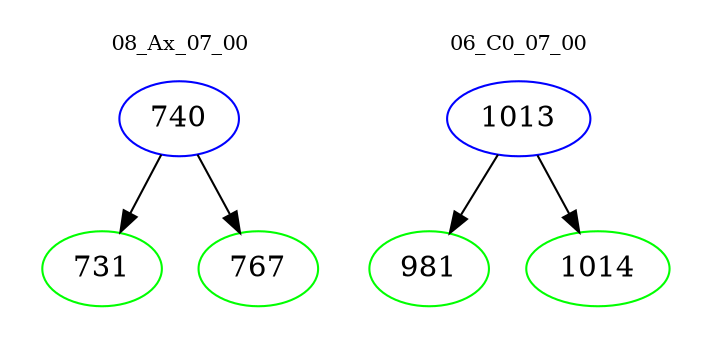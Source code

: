digraph{
subgraph cluster_0 {
color = white
label = "08_Ax_07_00";
fontsize=10;
T0_740 [label="740", color="blue"]
T0_740 -> T0_731 [color="black"]
T0_731 [label="731", color="green"]
T0_740 -> T0_767 [color="black"]
T0_767 [label="767", color="green"]
}
subgraph cluster_1 {
color = white
label = "06_C0_07_00";
fontsize=10;
T1_1013 [label="1013", color="blue"]
T1_1013 -> T1_981 [color="black"]
T1_981 [label="981", color="green"]
T1_1013 -> T1_1014 [color="black"]
T1_1014 [label="1014", color="green"]
}
}
